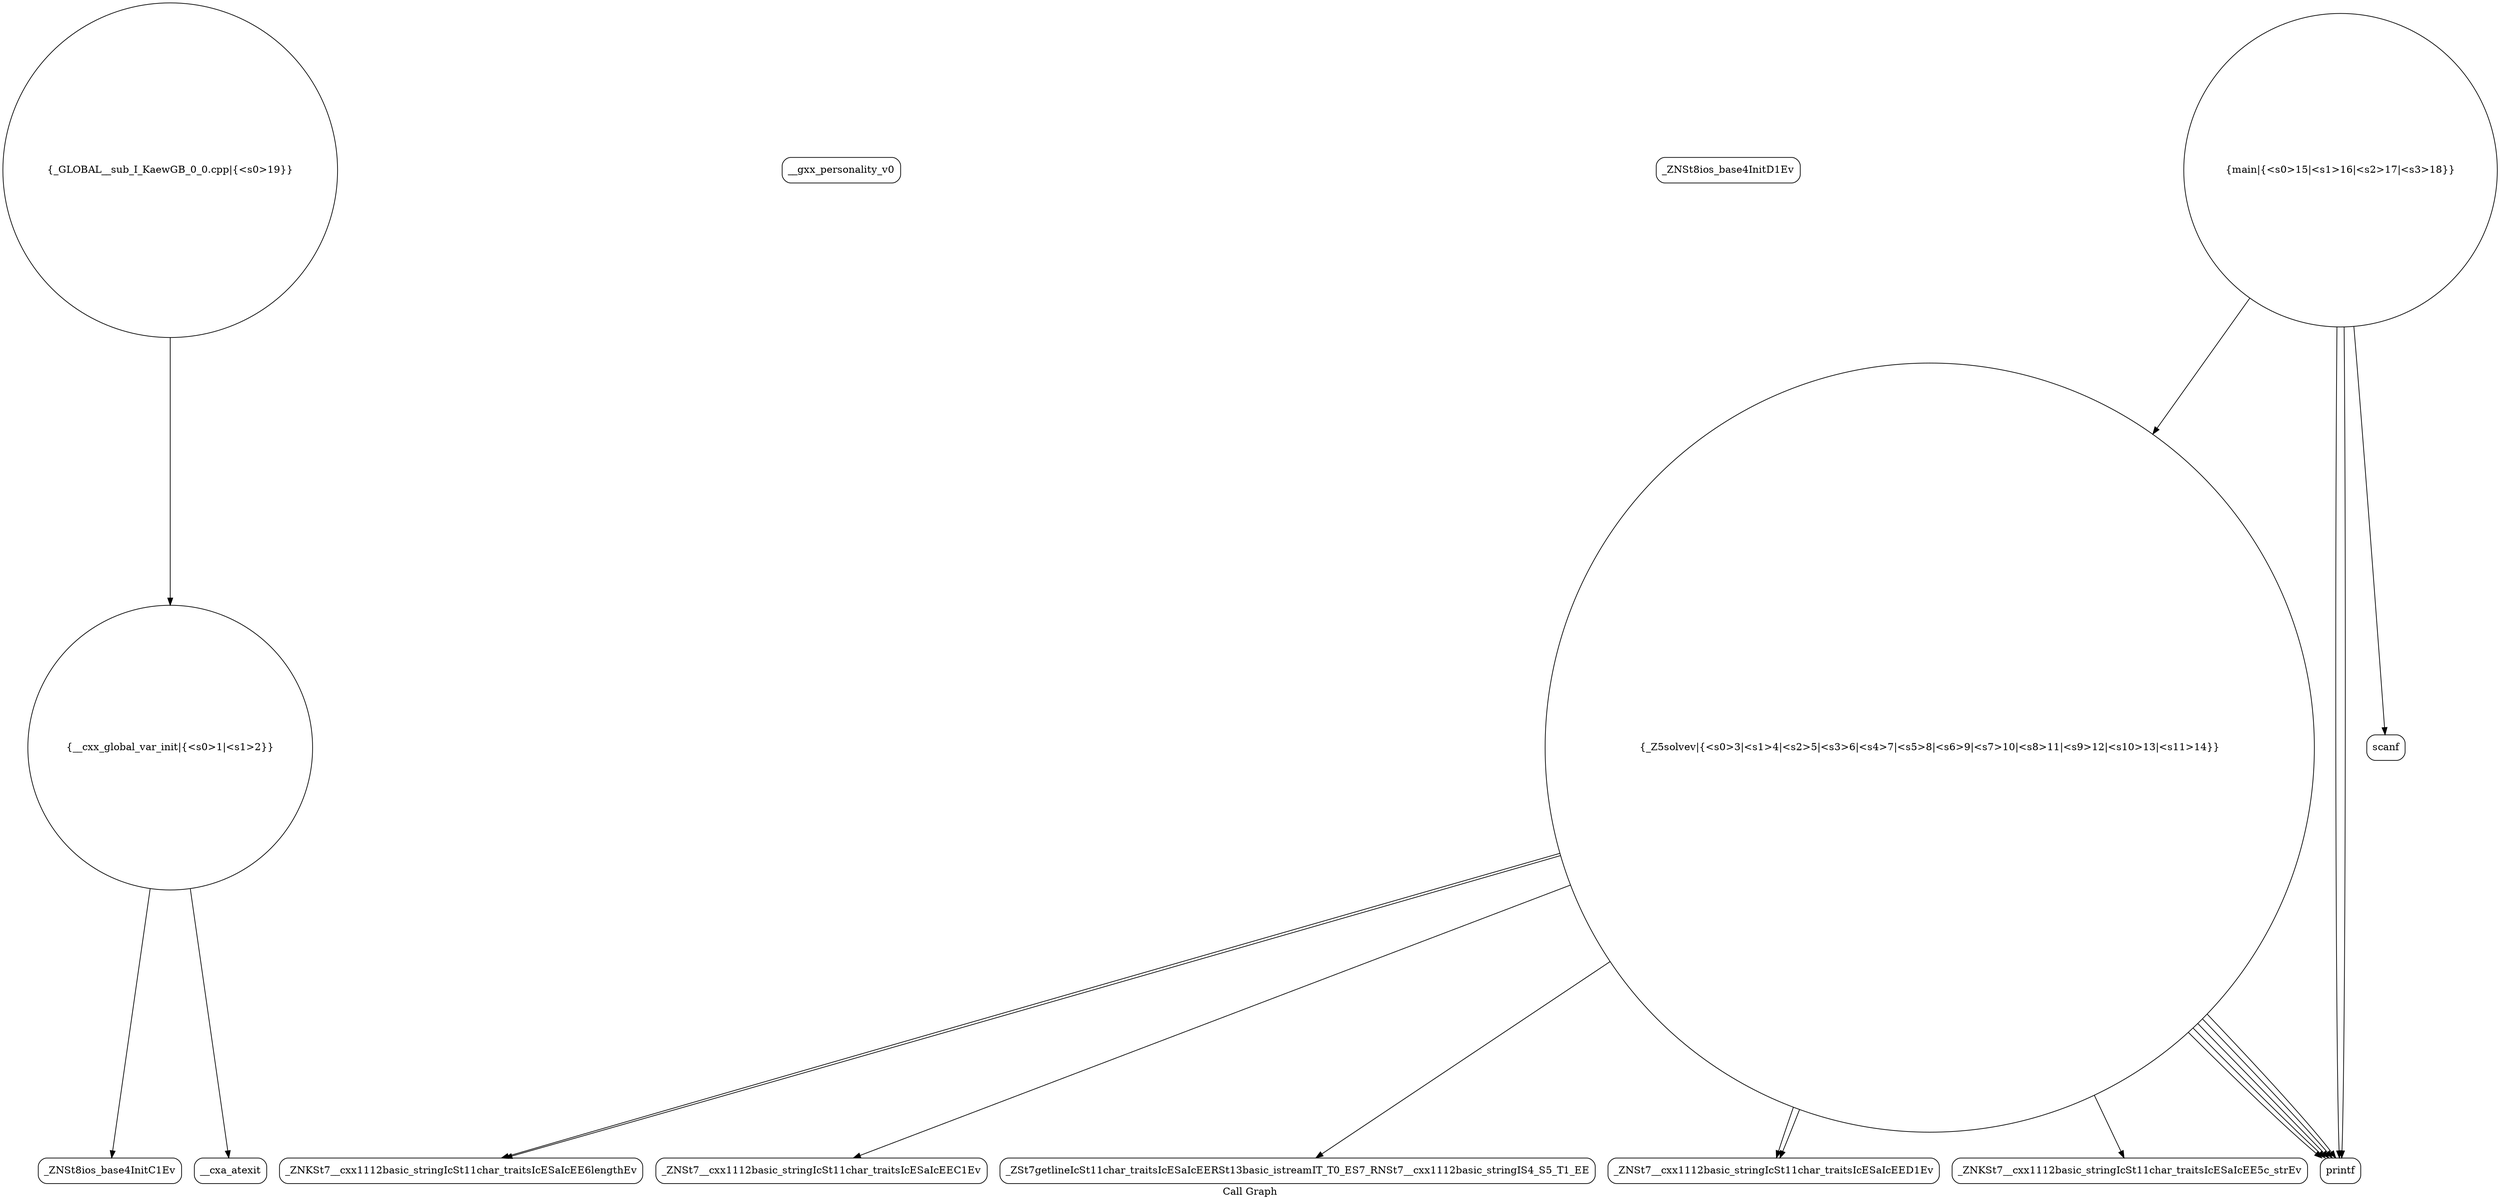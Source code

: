 digraph "Call Graph" {
	label="Call Graph";

	Node0x5576a849d230 [shape=record,shape=circle,label="{__cxx_global_var_init|{<s0>1|<s1>2}}"];
	Node0x5576a849d230:s0 -> Node0x5576a849d2b0[color=black];
	Node0x5576a849d230:s1 -> Node0x5576a84c6a80[color=black];
	Node0x5576a84c6c80 [shape=record,shape=Mrecord,label="{__gxx_personality_v0}"];
	Node0x5576a84c7000 [shape=record,shape=circle,label="{_GLOBAL__sub_I_KaewGB_0_0.cpp|{<s0>19}}"];
	Node0x5576a84c7000:s0 -> Node0x5576a849d230[color=black];
	Node0x5576a84c6a00 [shape=record,shape=Mrecord,label="{_ZNSt8ios_base4InitD1Ev}"];
	Node0x5576a84c6d80 [shape=record,shape=Mrecord,label="{_ZNKSt7__cxx1112basic_stringIcSt11char_traitsIcESaIcEE6lengthEv}"];
	Node0x5576a84c6b00 [shape=record,shape=circle,label="{_Z5solvev|{<s0>3|<s1>4|<s2>5|<s3>6|<s4>7|<s5>8|<s6>9|<s7>10|<s8>11|<s9>12|<s10>13|<s11>14}}"];
	Node0x5576a84c6b00:s0 -> Node0x5576a84c6b80[color=black];
	Node0x5576a84c6b00:s1 -> Node0x5576a84c6c00[color=black];
	Node0x5576a84c6b00:s2 -> Node0x5576a84c6d00[color=black];
	Node0x5576a84c6b00:s3 -> Node0x5576a84c6d80[color=black];
	Node0x5576a84c6b00:s4 -> Node0x5576a84c6d00[color=black];
	Node0x5576a84c6b00:s5 -> Node0x5576a84c6e80[color=black];
	Node0x5576a84c6b00:s6 -> Node0x5576a84c6e00[color=black];
	Node0x5576a84c6b00:s7 -> Node0x5576a84c6d00[color=black];
	Node0x5576a84c6b00:s8 -> Node0x5576a84c6d80[color=black];
	Node0x5576a84c6b00:s9 -> Node0x5576a84c6d00[color=black];
	Node0x5576a84c6b00:s10 -> Node0x5576a84c6d00[color=black];
	Node0x5576a84c6b00:s11 -> Node0x5576a84c6e80[color=black];
	Node0x5576a84c6e80 [shape=record,shape=Mrecord,label="{_ZNSt7__cxx1112basic_stringIcSt11char_traitsIcESaIcEED1Ev}"];
	Node0x5576a84c6c00 [shape=record,shape=Mrecord,label="{_ZSt7getlineIcSt11char_traitsIcESaIcEERSt13basic_istreamIT_T0_ES7_RNSt7__cxx1112basic_stringIS4_S5_T1_EE}"];
	Node0x5576a84c6f80 [shape=record,shape=Mrecord,label="{scanf}"];
	Node0x5576a849d2b0 [shape=record,shape=Mrecord,label="{_ZNSt8ios_base4InitC1Ev}"];
	Node0x5576a84c6d00 [shape=record,shape=Mrecord,label="{printf}"];
	Node0x5576a84c6a80 [shape=record,shape=Mrecord,label="{__cxa_atexit}"];
	Node0x5576a84c6e00 [shape=record,shape=Mrecord,label="{_ZNKSt7__cxx1112basic_stringIcSt11char_traitsIcESaIcEE5c_strEv}"];
	Node0x5576a84c6b80 [shape=record,shape=Mrecord,label="{_ZNSt7__cxx1112basic_stringIcSt11char_traitsIcESaIcEEC1Ev}"];
	Node0x5576a84c6f00 [shape=record,shape=circle,label="{main|{<s0>15|<s1>16|<s2>17|<s3>18}}"];
	Node0x5576a84c6f00:s0 -> Node0x5576a84c6f80[color=black];
	Node0x5576a84c6f00:s1 -> Node0x5576a84c6d00[color=black];
	Node0x5576a84c6f00:s2 -> Node0x5576a84c6b00[color=black];
	Node0x5576a84c6f00:s3 -> Node0x5576a84c6d00[color=black];
}
